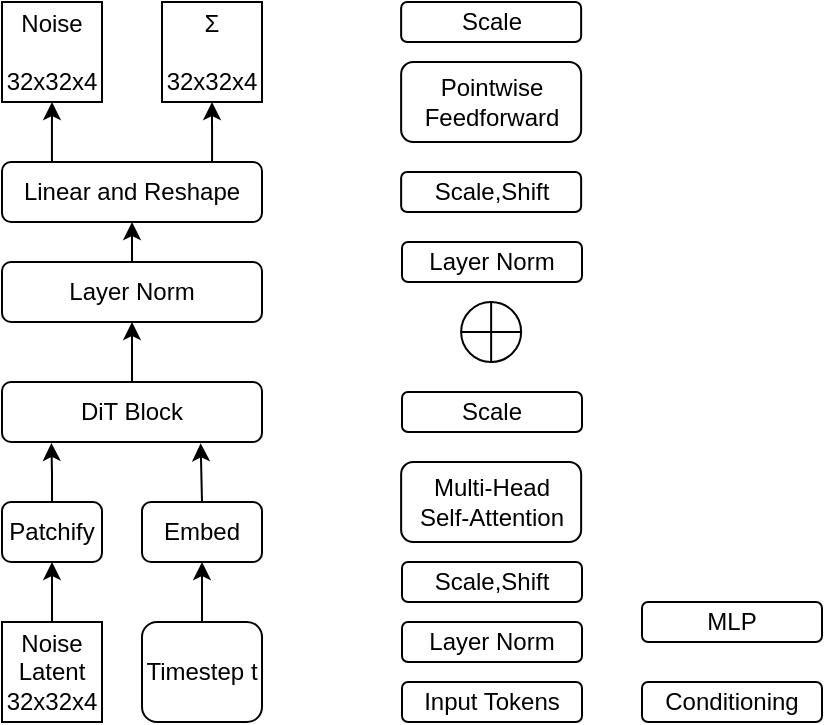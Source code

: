 <mxfile version="24.7.17">
  <diagram name="第 1 页" id="AXL69729K6xhk8qBmGdo">
    <mxGraphModel dx="717" dy="410" grid="1" gridSize="10" guides="1" tooltips="1" connect="1" arrows="1" fold="1" page="1" pageScale="1" pageWidth="827" pageHeight="1169" math="0" shadow="0">
      <root>
        <mxCell id="0" />
        <mxCell id="1" parent="0" />
        <mxCell id="FshvrkhKUI7ex1xVPVIT-1" value="Noise&lt;div&gt;&lt;br&gt;&lt;div&gt;&lt;span style=&quot;background-color: initial;&quot;&gt;32x32x4&lt;/span&gt;&lt;/div&gt;&lt;/div&gt;" style="whiteSpace=wrap;html=1;aspect=fixed;" vertex="1" parent="1">
          <mxGeometry x="40" y="80" width="50" height="50" as="geometry" />
        </mxCell>
        <mxCell id="FshvrkhKUI7ex1xVPVIT-2" value="&lt;div&gt;Σ&lt;/div&gt;&lt;div&gt;&lt;br&gt;&lt;div&gt;&lt;span style=&quot;background-color: initial;&quot;&gt;32x32x4&lt;/span&gt;&lt;/div&gt;&lt;/div&gt;" style="whiteSpace=wrap;html=1;aspect=fixed;" vertex="1" parent="1">
          <mxGeometry x="120" y="80" width="50" height="50" as="geometry" />
        </mxCell>
        <mxCell id="FshvrkhKUI7ex1xVPVIT-3" value="Linear and Reshape" style="rounded=1;whiteSpace=wrap;html=1;" vertex="1" parent="1">
          <mxGeometry x="40" y="160" width="130" height="30" as="geometry" />
        </mxCell>
        <mxCell id="FshvrkhKUI7ex1xVPVIT-19" style="edgeStyle=orthogonalEdgeStyle;rounded=0;orthogonalLoop=1;jettySize=auto;html=1;exitX=0.5;exitY=0;exitDx=0;exitDy=0;" edge="1" parent="1" source="FshvrkhKUI7ex1xVPVIT-4">
          <mxGeometry relative="1" as="geometry">
            <mxPoint x="105.02" y="190.0" as="targetPoint" />
          </mxGeometry>
        </mxCell>
        <mxCell id="FshvrkhKUI7ex1xVPVIT-4" value="Layer Norm" style="rounded=1;whiteSpace=wrap;html=1;" vertex="1" parent="1">
          <mxGeometry x="40" y="210" width="130" height="30" as="geometry" />
        </mxCell>
        <mxCell id="FshvrkhKUI7ex1xVPVIT-5" value="Patchify" style="rounded=1;whiteSpace=wrap;html=1;" vertex="1" parent="1">
          <mxGeometry x="40" y="330" width="50" height="30" as="geometry" />
        </mxCell>
        <mxCell id="FshvrkhKUI7ex1xVPVIT-6" value="Embed" style="rounded=1;whiteSpace=wrap;html=1;" vertex="1" parent="1">
          <mxGeometry x="110" y="330" width="60" height="30" as="geometry" />
        </mxCell>
        <mxCell id="FshvrkhKUI7ex1xVPVIT-12" style="edgeStyle=orthogonalEdgeStyle;rounded=0;orthogonalLoop=1;jettySize=auto;html=1;exitX=0.5;exitY=0;exitDx=0;exitDy=0;entryX=0.5;entryY=1;entryDx=0;entryDy=0;" edge="1" parent="1" source="FshvrkhKUI7ex1xVPVIT-7" target="FshvrkhKUI7ex1xVPVIT-5">
          <mxGeometry relative="1" as="geometry" />
        </mxCell>
        <mxCell id="FshvrkhKUI7ex1xVPVIT-7" value="Noise&lt;div&gt;Latent&lt;br&gt;&lt;div&gt;&lt;span style=&quot;background-color: initial;&quot;&gt;32x32x4&lt;/span&gt;&lt;/div&gt;&lt;/div&gt;" style="whiteSpace=wrap;html=1;aspect=fixed;" vertex="1" parent="1">
          <mxGeometry x="40" y="390" width="50" height="50" as="geometry" />
        </mxCell>
        <mxCell id="FshvrkhKUI7ex1xVPVIT-13" style="edgeStyle=orthogonalEdgeStyle;rounded=0;orthogonalLoop=1;jettySize=auto;html=1;exitX=0.5;exitY=0;exitDx=0;exitDy=0;entryX=0.5;entryY=1;entryDx=0;entryDy=0;" edge="1" parent="1" source="FshvrkhKUI7ex1xVPVIT-8" target="FshvrkhKUI7ex1xVPVIT-6">
          <mxGeometry relative="1" as="geometry" />
        </mxCell>
        <mxCell id="FshvrkhKUI7ex1xVPVIT-8" value="Timestep t" style="rounded=1;whiteSpace=wrap;html=1;" vertex="1" parent="1">
          <mxGeometry x="110" y="390" width="60" height="50" as="geometry" />
        </mxCell>
        <mxCell id="FshvrkhKUI7ex1xVPVIT-18" style="edgeStyle=orthogonalEdgeStyle;rounded=0;orthogonalLoop=1;jettySize=auto;html=1;exitX=0.5;exitY=0;exitDx=0;exitDy=0;entryX=0.5;entryY=1;entryDx=0;entryDy=0;" edge="1" parent="1" source="FshvrkhKUI7ex1xVPVIT-10" target="FshvrkhKUI7ex1xVPVIT-4">
          <mxGeometry relative="1" as="geometry" />
        </mxCell>
        <mxCell id="FshvrkhKUI7ex1xVPVIT-10" value="DiT Block" style="rounded=1;whiteSpace=wrap;html=1;" vertex="1" parent="1">
          <mxGeometry x="40" y="270" width="130" height="30" as="geometry" />
        </mxCell>
        <mxCell id="FshvrkhKUI7ex1xVPVIT-15" style="edgeStyle=orthogonalEdgeStyle;rounded=0;orthogonalLoop=1;jettySize=auto;html=1;exitX=0.5;exitY=0;exitDx=0;exitDy=0;entryX=0.19;entryY=1.015;entryDx=0;entryDy=0;entryPerimeter=0;" edge="1" parent="1" source="FshvrkhKUI7ex1xVPVIT-5" target="FshvrkhKUI7ex1xVPVIT-10">
          <mxGeometry relative="1" as="geometry">
            <Array as="points">
              <mxPoint x="65" y="316" />
              <mxPoint x="65" y="316" />
            </Array>
          </mxGeometry>
        </mxCell>
        <mxCell id="FshvrkhKUI7ex1xVPVIT-16" style="edgeStyle=orthogonalEdgeStyle;rounded=0;orthogonalLoop=1;jettySize=auto;html=1;exitX=0.5;exitY=0;exitDx=0;exitDy=0;entryX=0.764;entryY=1.022;entryDx=0;entryDy=0;entryPerimeter=0;" edge="1" parent="1" source="FshvrkhKUI7ex1xVPVIT-6" target="FshvrkhKUI7ex1xVPVIT-10">
          <mxGeometry relative="1" as="geometry" />
        </mxCell>
        <mxCell id="FshvrkhKUI7ex1xVPVIT-20" style="edgeStyle=orthogonalEdgeStyle;rounded=0;orthogonalLoop=1;jettySize=auto;html=1;exitX=0.192;exitY=0;exitDx=0;exitDy=0;entryX=0.5;entryY=1;entryDx=0;entryDy=0;exitPerimeter=0;" edge="1" parent="1" source="FshvrkhKUI7ex1xVPVIT-3" target="FshvrkhKUI7ex1xVPVIT-1">
          <mxGeometry relative="1" as="geometry" />
        </mxCell>
        <mxCell id="FshvrkhKUI7ex1xVPVIT-21" style="edgeStyle=orthogonalEdgeStyle;rounded=0;orthogonalLoop=1;jettySize=auto;html=1;exitX=0.808;exitY=0;exitDx=0;exitDy=0;entryX=0.5;entryY=1;entryDx=0;entryDy=0;exitPerimeter=0;" edge="1" parent="1" source="FshvrkhKUI7ex1xVPVIT-3" target="FshvrkhKUI7ex1xVPVIT-2">
          <mxGeometry relative="1" as="geometry" />
        </mxCell>
        <mxCell id="FshvrkhKUI7ex1xVPVIT-22" value="Input Tokens" style="rounded=1;whiteSpace=wrap;html=1;" vertex="1" parent="1">
          <mxGeometry x="240" y="420" width="90" height="20" as="geometry" />
        </mxCell>
        <mxCell id="FshvrkhKUI7ex1xVPVIT-25" value="Conditioning" style="rounded=1;whiteSpace=wrap;html=1;" vertex="1" parent="1">
          <mxGeometry x="360" y="420" width="90" height="20" as="geometry" />
        </mxCell>
        <mxCell id="FshvrkhKUI7ex1xVPVIT-26" value="MLP" style="rounded=1;whiteSpace=wrap;html=1;" vertex="1" parent="1">
          <mxGeometry x="360" y="380" width="90" height="20" as="geometry" />
        </mxCell>
        <mxCell id="FshvrkhKUI7ex1xVPVIT-27" value="Layer Norm" style="rounded=1;whiteSpace=wrap;html=1;" vertex="1" parent="1">
          <mxGeometry x="240" y="390" width="90" height="20" as="geometry" />
        </mxCell>
        <mxCell id="FshvrkhKUI7ex1xVPVIT-28" value="Scale,Shift" style="rounded=1;whiteSpace=wrap;html=1;" vertex="1" parent="1">
          <mxGeometry x="240" y="360" width="90" height="20" as="geometry" />
        </mxCell>
        <mxCell id="FshvrkhKUI7ex1xVPVIT-29" value="Pointwise&lt;div&gt;Feedforward&lt;/div&gt;" style="rounded=1;whiteSpace=wrap;html=1;" vertex="1" parent="1">
          <mxGeometry x="239.57" y="110" width="90" height="40" as="geometry" />
        </mxCell>
        <mxCell id="FshvrkhKUI7ex1xVPVIT-31" value="Layer Norm" style="rounded=1;whiteSpace=wrap;html=1;" vertex="1" parent="1">
          <mxGeometry x="240" y="200" width="90" height="20" as="geometry" />
        </mxCell>
        <mxCell id="FshvrkhKUI7ex1xVPVIT-32" value="Scale,Shift" style="rounded=1;whiteSpace=wrap;html=1;" vertex="1" parent="1">
          <mxGeometry x="239.57" y="165" width="90" height="20" as="geometry" />
        </mxCell>
        <mxCell id="FshvrkhKUI7ex1xVPVIT-33" value="Scale" style="rounded=1;whiteSpace=wrap;html=1;" vertex="1" parent="1">
          <mxGeometry x="239.57" y="80" width="90" height="20" as="geometry" />
        </mxCell>
        <mxCell id="FshvrkhKUI7ex1xVPVIT-34" value="Multi-Head&lt;div&gt;Self-Attention&lt;/div&gt;" style="rounded=1;whiteSpace=wrap;html=1;" vertex="1" parent="1">
          <mxGeometry x="239.57" y="310" width="90" height="40" as="geometry" />
        </mxCell>
        <mxCell id="FshvrkhKUI7ex1xVPVIT-35" value="Scale" style="rounded=1;whiteSpace=wrap;html=1;" vertex="1" parent="1">
          <mxGeometry x="240" y="275" width="90" height="20" as="geometry" />
        </mxCell>
        <mxCell id="FshvrkhKUI7ex1xVPVIT-37" value="" style="verticalLabelPosition=bottom;verticalAlign=top;html=1;shape=mxgraph.flowchart.or;movable=1;resizable=1;rotatable=1;deletable=1;editable=1;locked=0;connectable=1;rotation=45;" vertex="1" parent="1">
          <mxGeometry x="269.57" y="230" width="30" height="30" as="geometry" />
        </mxCell>
      </root>
    </mxGraphModel>
  </diagram>
</mxfile>
